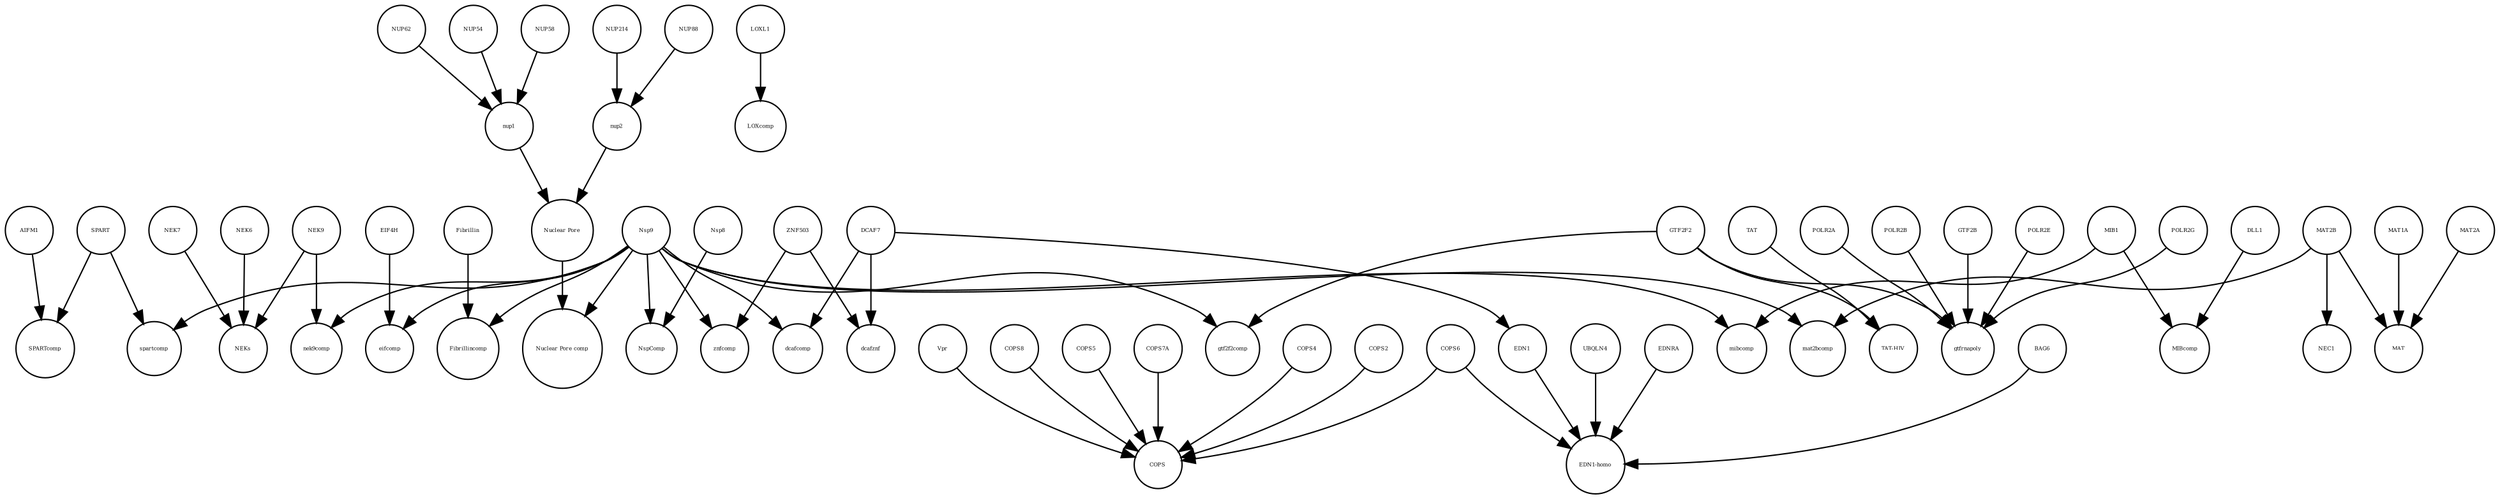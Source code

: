 strict digraph  {
EIF4H [annotation="urn_miriam_uniprot_Q15056|urn_miriam_pubmed_10585411|urn_miriam_pubmed_11418588", bipartite=0, cls=macromolecule, fontsize=4, label=EIF4H, shape=circle];
NUP58 [annotation=urn_miriam_uniprot_Q9BVL2, bipartite=0, cls=macromolecule, fontsize=4, label=NUP58, shape=circle];
Fibrillincomp [annotation="", bipartite=0, cls=complex, fontsize=4, label=Fibrillincomp, shape=circle];
"Nuclear Pore" [annotation="", bipartite=0, cls=complex, fontsize=4, label="Nuclear Pore", shape=circle];
COPS [annotation="", bipartite=0, cls=complex, fontsize=4, label=COPS, shape=circle];
spartcomp [annotation="", bipartite=0, cls=complex, fontsize=4, label=spartcomp, shape=circle];
MAT [annotation="", bipartite=0, cls=complex, fontsize=4, label=MAT, shape=circle];
MAT2B [annotation="urn_miriam_uniprot_Q9NZL9|urn_miriam_pubmed_10644686|urn_miriam_pubmed_23189196|urn_miriam_pubmed_25075345|urn_miriam_pubmed_23425511", bipartite=0, cls=macromolecule, fontsize=4, label=MAT2B, shape=circle];
nek9comp [annotation="", bipartite=0, cls=complex, fontsize=4, label=nek9comp, shape=circle];
POLR2E [annotation="", bipartite=0, cls=macromolecule, fontsize=4, label=POLR2E, shape=circle];
POLR2G [annotation="", bipartite=0, cls=macromolecule, fontsize=4, label=POLR2G, shape=circle];
MIB1 [annotation="urn_miriam_uniprot_Q86YT6|urn_miriam_pubmed_24185901", bipartite=0, cls=macromolecule, fontsize=4, label=MIB1, shape=circle];
SPART [annotation=urn_miriam_uniprot_Q8N0X7, bipartite=0, cls=macromolecule, fontsize=4, label=SPART, shape=circle];
SPARTcomp [annotation="", bipartite=0, cls=complex, fontsize=4, label=SPARTcomp, shape=circle];
LOXL1 [annotation="", bipartite=0, cls=macromolecule, fontsize=4, label=LOXL1, shape=circle];
dcafznf [annotation="", bipartite=0, cls=complex, fontsize=4, label=dcafznf, shape=circle];
COPS6 [annotation="", bipartite=0, cls=macromolecule, fontsize=4, label=COPS6, shape=circle];
MAT1A [annotation="", bipartite=0, cls=macromolecule, fontsize=4, label=MAT1A, shape=circle];
"TAT-HIV" [annotation="", bipartite=0, cls=complex, fontsize=4, label="TAT-HIV", shape=circle];
POLR2A [annotation=urn_miriam_uniprot_P30876, bipartite=0, cls=macromolecule, fontsize=4, label=POLR2A, shape=circle];
"Nuclear Pore comp" [annotation="", bipartite=0, cls=complex, fontsize=4, label="Nuclear Pore comp", shape=circle];
COPS8 [annotation="", bipartite=0, cls=macromolecule, fontsize=4, label=COPS8, shape=circle];
NEK7 [annotation="", bipartite=0, cls=macromolecule, fontsize=4, label=NEK7, shape=circle];
NEK9 [annotation=urn_miriam_uniprot_Q8TD19, bipartite=0, cls=macromolecule, fontsize=4, label=NEK9, shape=circle];
NUP62 [annotation=urn_miriam_uniprot_P37198, bipartite=0, cls=macromolecule, fontsize=4, label=NUP62, shape=circle];
LOXcomp [annotation="", bipartite=0, cls=complex, fontsize=4, label=LOXcomp, shape=circle];
gtfrnapoly [annotation="", bipartite=0, cls=complex, fontsize=4, label=gtfrnapoly, shape=circle];
NEC1 [annotation="", bipartite=0, cls=complex, fontsize=4, label=NEC1, shape=circle];
NUP54 [annotation=urn_miriam_uniprot_Q7Z3B4, bipartite=0, cls=macromolecule, fontsize=4, label=NUP54, shape=circle];
COPS4 [annotation="", bipartite=0, cls=macromolecule, fontsize=4, label=COPS4, shape=circle];
gtf2f2comp [annotation="", bipartite=0, cls=complex, fontsize=4, label=gtf2f2comp, shape=circle];
nup1 [annotation="", bipartite=0, cls=complex, fontsize=4, label=nup1, shape=circle];
DLL1 [annotation="", bipartite=0, cls=macromolecule, fontsize=4, label=DLL1, shape=circle];
znfcomp [annotation="", bipartite=0, cls=complex, fontsize=4, label=znfcomp, shape=circle];
COPS2 [annotation="", bipartite=0, cls=macromolecule, fontsize=4, label=COPS2, shape=circle];
mibcomp [annotation="", bipartite=0, cls=complex, fontsize=4, label=mibcomp, shape=circle];
NEKs [annotation="", bipartite=0, cls=complex, fontsize=4, label=NEKs, shape=circle];
"EDN1-homo" [annotation="", bipartite=0, cls=complex, fontsize=4, label="EDN1-homo", shape=circle];
Nsp9 [annotation="urn_miriam_uniprot_P0DTD1|urn_miriam_ncbiprotein_YP_009725305", bipartite=0, cls=macromolecule, fontsize=4, label=Nsp9, shape=circle];
NUP88 [annotation="urn_miriam_uniprot_Q99567|urn_miriam_pubmed_30543681", bipartite=0, cls=macromolecule, fontsize=4, label=NUP88, shape=circle];
mat2bcomp [annotation="", bipartite=0, cls=complex, fontsize=4, label=mat2bcomp, shape=circle];
ZNF503 [annotation=urn_miriam_uniprot_Q96F45, bipartite=0, cls=macromolecule, fontsize=4, label=ZNF503, shape=circle];
POLR2B [annotation="", bipartite=0, cls=macromolecule, fontsize=4, label=POLR2B, shape=circle];
eifcomp [annotation="", bipartite=0, cls=complex, fontsize=4, label=eifcomp, shape=circle];
TAT [annotation="", bipartite=0, cls=macromolecule, fontsize=4, label=TAT, shape=circle];
dcafcomp [annotation="", bipartite=0, cls=complex, fontsize=4, label=dcafcomp, shape=circle];
nup2 [annotation="", bipartite=0, cls=complex, fontsize=4, label=nup2, shape=circle];
Vpr [annotation="", bipartite=0, cls=macromolecule, fontsize=4, label=Vpr, shape=circle];
Nsp8 [annotation="urn_miriam_uniprot_P0DTD1|urn_miriam_ncbiprotein_YP_009725304", bipartite=0, cls=macromolecule, fontsize=4, label=Nsp8, shape=circle];
UBQLN4 [annotation="", bipartite=0, cls=macromolecule, fontsize=4, label=UBQLN4, shape=circle];
NspComp [annotation="", bipartite=0, cls=complex, fontsize=4, label=NspComp, shape=circle];
AIFM1 [annotation="", bipartite=0, cls=macromolecule, fontsize=4, label=AIFM1, shape=circle];
MAT2A [annotation="", bipartite=0, cls=macromolecule, fontsize=4, label=MAT2A, shape=circle];
GTF2F2 [annotation="urn_miriam_uniprot_P13984|urn_miriam_pubmed_10428810", bipartite=0, cls=macromolecule, fontsize=4, label=GTF2F2, shape=circle];
COPS7A [annotation="", bipartite=0, cls=macromolecule, fontsize=4, label=COPS7A, shape=circle];
EDN1 [annotation=urn_miriam_uniprot_P05305, bipartite=0, cls=macromolecule, fontsize=4, label=EDN1, shape=circle];
EDNRA [annotation="", bipartite=0, cls=macromolecule, fontsize=4, label=EDNRA, shape=circle];
BAG6 [annotation="", bipartite=0, cls=macromolecule, fontsize=4, label=BAG6, shape=circle];
DCAF7 [annotation="urn_miriam_uniprot_P61962|urn_miriam_pubmed_16887337|urn_miriam_pubmed_16949367", bipartite=0, cls=macromolecule, fontsize=4, label=DCAF7, shape=circle];
COPS5 [annotation="", bipartite=0, cls=macromolecule, fontsize=4, label=COPS5, shape=circle];
MIBcomp [annotation="", bipartite=0, cls=complex, fontsize=4, label=MIBcomp, shape=circle];
GTF2B [annotation="", bipartite=0, cls=macromolecule, fontsize=4, label=GTF2B, shape=circle];
Fibrillin [annotation="", bipartite=0, cls=complex, fontsize=4, label=Fibrillin, shape=circle];
NUP214 [annotation=urn_miriam_uniprot_P35658, bipartite=0, cls=macromolecule, fontsize=4, label=NUP214, shape=circle];
NEK6 [annotation="", bipartite=0, cls=macromolecule, fontsize=4, label=NEK6, shape=circle];
EIF4H -> eifcomp  [annotation="", interaction_type=production];
NUP58 -> nup1  [annotation="", interaction_type=production];
"Nuclear Pore" -> "Nuclear Pore comp"  [annotation="", interaction_type=production];
MAT2B -> NEC1  [annotation="", interaction_type=production];
MAT2B -> MAT  [annotation="", interaction_type=production];
MAT2B -> mat2bcomp  [annotation="", interaction_type=production];
POLR2E -> gtfrnapoly  [annotation="", interaction_type=production];
POLR2G -> gtfrnapoly  [annotation="", interaction_type=production];
MIB1 -> mibcomp  [annotation="", interaction_type=production];
MIB1 -> MIBcomp  [annotation="", interaction_type=production];
SPART -> spartcomp  [annotation="", interaction_type=production];
SPART -> SPARTcomp  [annotation="", interaction_type=production];
LOXL1 -> LOXcomp  [annotation="", interaction_type=production];
COPS6 -> "EDN1-homo"  [annotation="", interaction_type=production];
COPS6 -> COPS  [annotation="", interaction_type=production];
MAT1A -> MAT  [annotation="", interaction_type=production];
POLR2A -> gtfrnapoly  [annotation="", interaction_type=production];
COPS8 -> COPS  [annotation="", interaction_type=production];
NEK7 -> NEKs  [annotation="", interaction_type=production];
NEK9 -> NEKs  [annotation="", interaction_type=production];
NEK9 -> nek9comp  [annotation="", interaction_type=production];
NUP62 -> nup1  [annotation="", interaction_type=production];
NUP54 -> nup1  [annotation="", interaction_type=production];
COPS4 -> COPS  [annotation="", interaction_type=production];
nup1 -> "Nuclear Pore"  [annotation="", interaction_type=production];
DLL1 -> MIBcomp  [annotation="", interaction_type=production];
COPS2 -> COPS  [annotation="", interaction_type=production];
Nsp9 -> spartcomp  [annotation="", interaction_type=production];
Nsp9 -> Fibrillincomp  [annotation="", interaction_type=production];
Nsp9 -> nek9comp  [annotation="", interaction_type=production];
Nsp9 -> dcafcomp  [annotation="", interaction_type=production];
Nsp9 -> gtf2f2comp  [annotation="", interaction_type=production];
Nsp9 -> NspComp  [annotation="", interaction_type=production];
Nsp9 -> "Nuclear Pore comp"  [annotation="", interaction_type=production];
Nsp9 -> znfcomp  [annotation="", interaction_type=production];
Nsp9 -> eifcomp  [annotation="", interaction_type=production];
Nsp9 -> mat2bcomp  [annotation="", interaction_type=production];
Nsp9 -> mibcomp  [annotation="", interaction_type=production];
NUP88 -> nup2  [annotation="", interaction_type=production];
ZNF503 -> dcafznf  [annotation="", interaction_type=production];
ZNF503 -> znfcomp  [annotation="", interaction_type=production];
POLR2B -> gtfrnapoly  [annotation="", interaction_type=production];
TAT -> "TAT-HIV"  [annotation="", interaction_type=production];
nup2 -> "Nuclear Pore"  [annotation="", interaction_type=production];
Vpr -> COPS  [annotation="", interaction_type=production];
Nsp8 -> NspComp  [annotation="", interaction_type=production];
UBQLN4 -> "EDN1-homo"  [annotation="", interaction_type=production];
AIFM1 -> SPARTcomp  [annotation="", interaction_type=production];
MAT2A -> MAT  [annotation="", interaction_type=production];
GTF2F2 -> gtf2f2comp  [annotation="", interaction_type=production];
GTF2F2 -> gtfrnapoly  [annotation="", interaction_type=production];
GTF2F2 -> "TAT-HIV"  [annotation="", interaction_type=production];
COPS7A -> COPS  [annotation="", interaction_type=production];
EDN1 -> "EDN1-homo"  [annotation="", interaction_type=production];
EDNRA -> "EDN1-homo"  [annotation="", interaction_type=production];
BAG6 -> "EDN1-homo"  [annotation="", interaction_type=production];
DCAF7 -> EDN1  [annotation=urn_miriam_pubmed_27880803, interaction_type=catalysis];
DCAF7 -> dcafznf  [annotation="", interaction_type=production];
DCAF7 -> dcafcomp  [annotation="", interaction_type=production];
COPS5 -> COPS  [annotation="", interaction_type=production];
GTF2B -> gtfrnapoly  [annotation="", interaction_type=production];
Fibrillin -> Fibrillincomp  [annotation="", interaction_type=production];
NUP214 -> nup2  [annotation="", interaction_type=production];
NEK6 -> NEKs  [annotation="", interaction_type=production];
}
